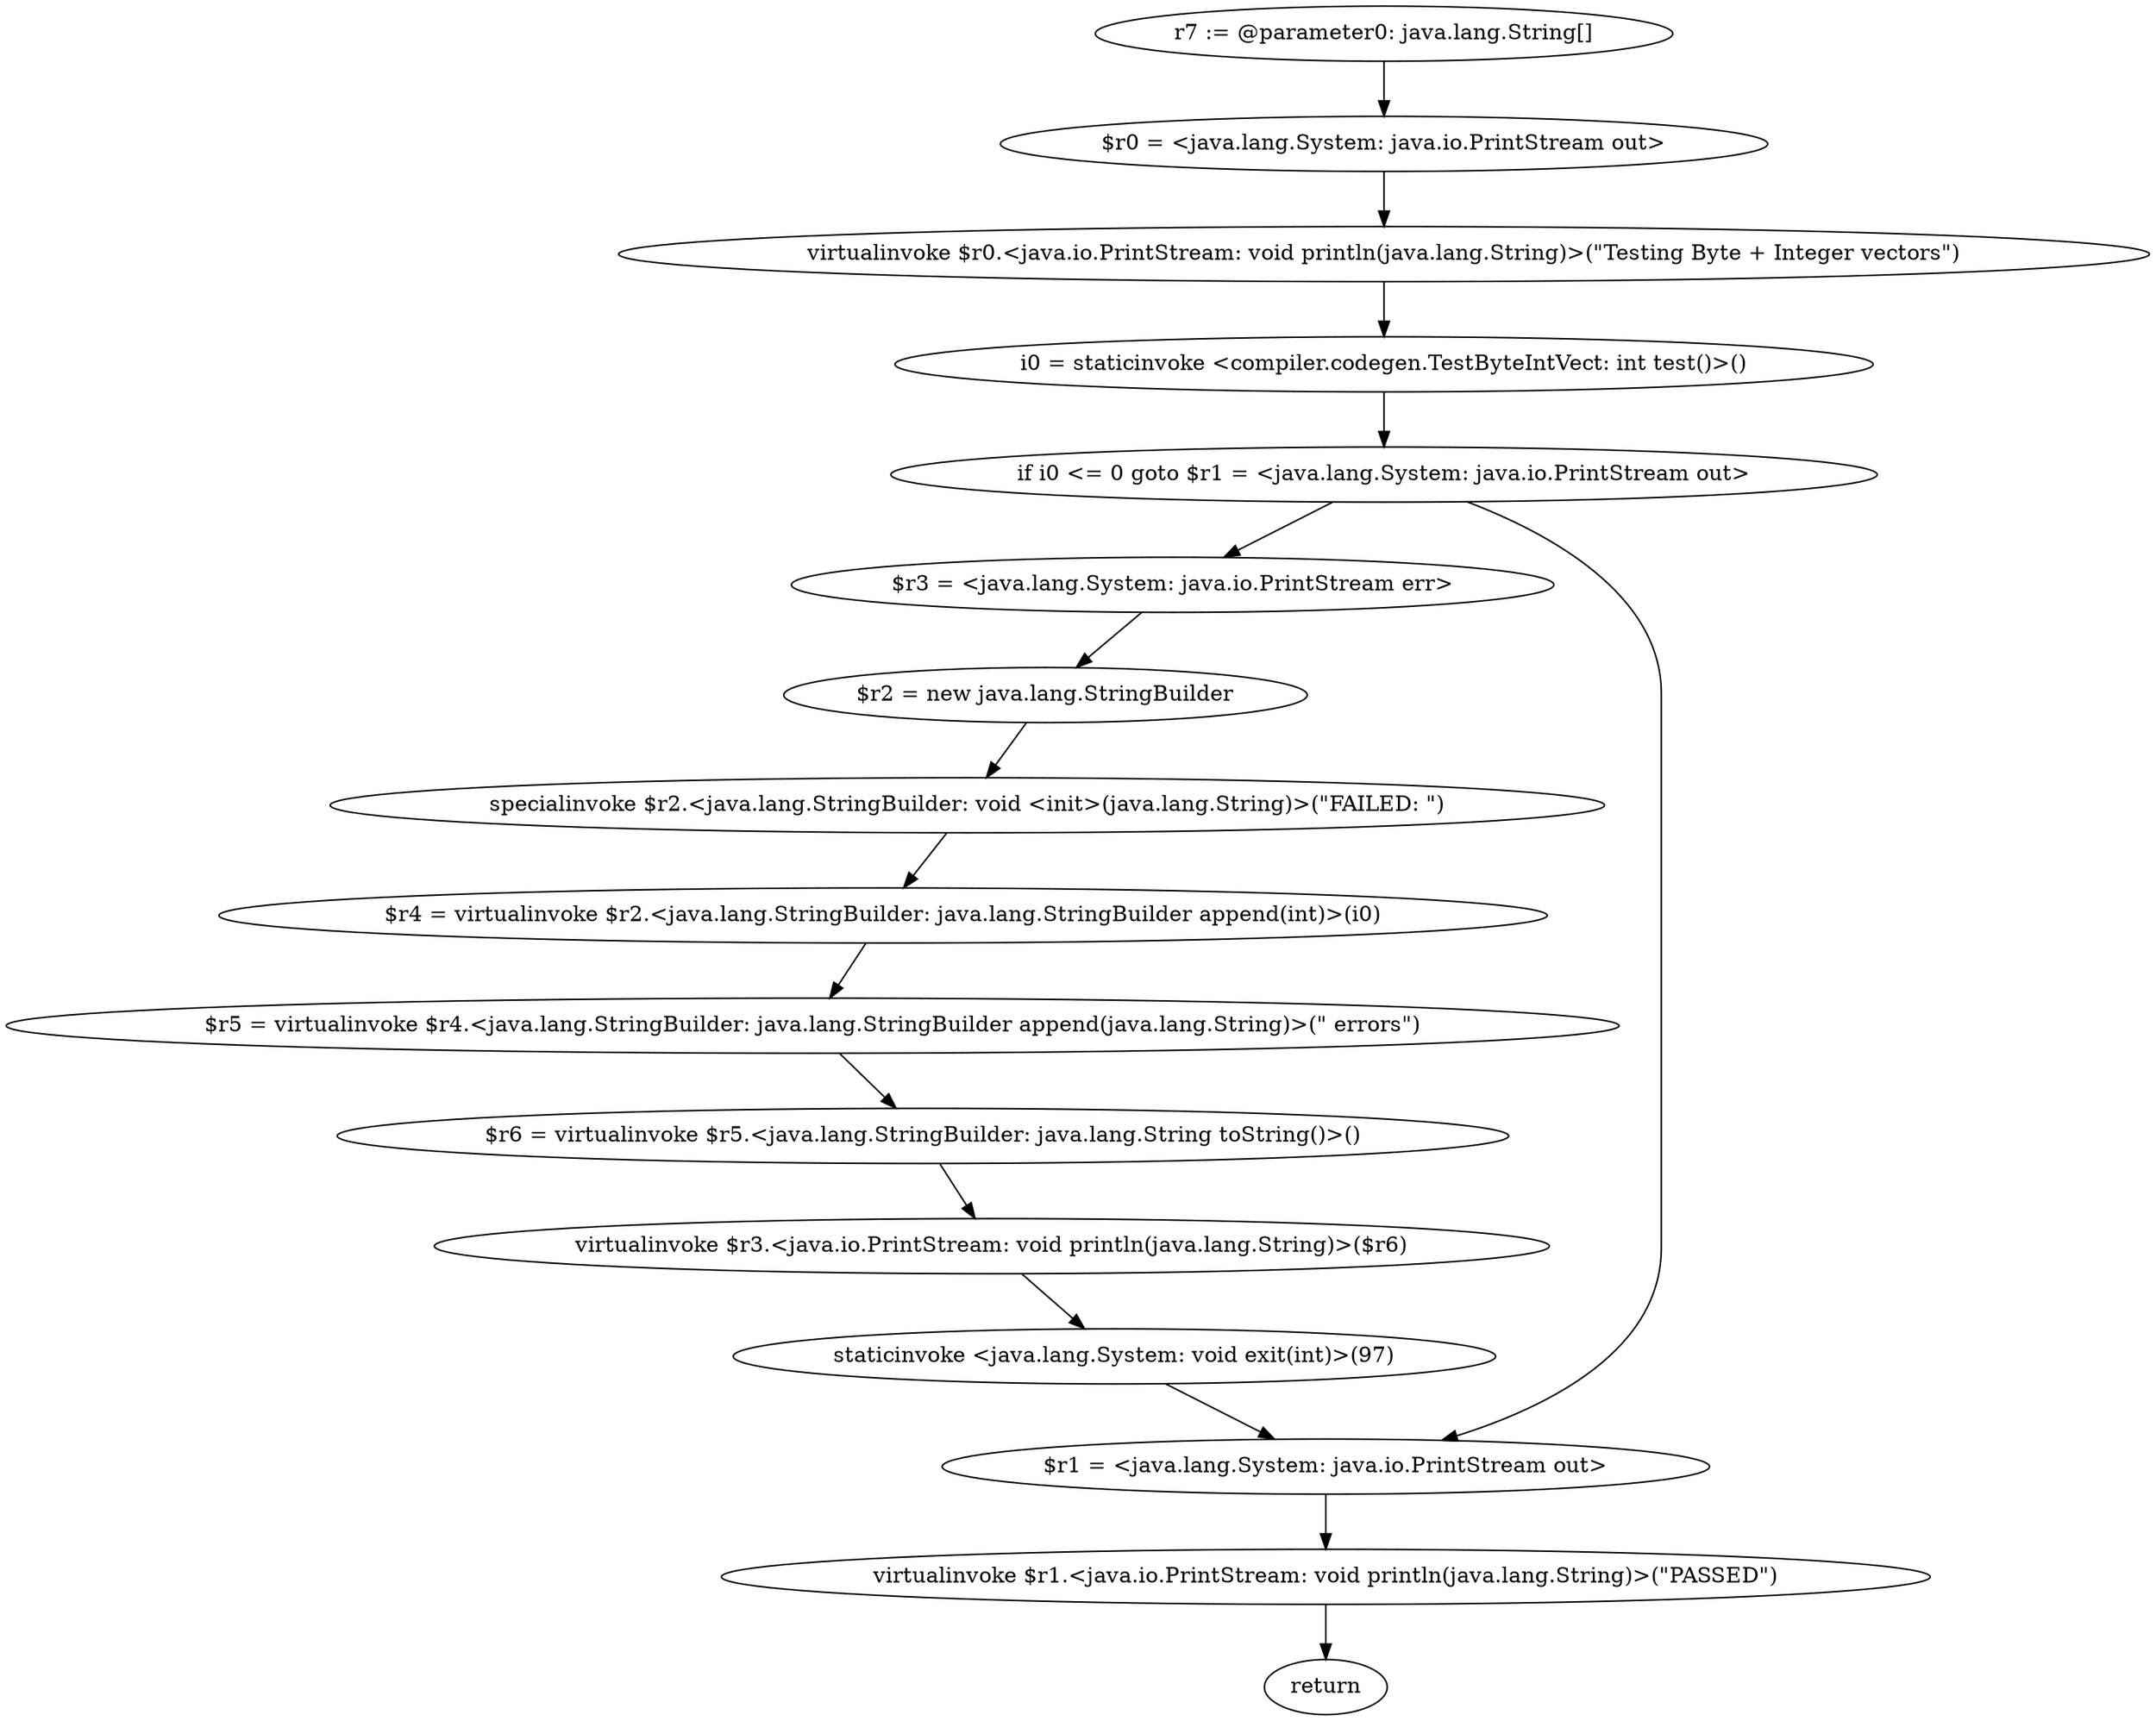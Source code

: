 digraph "unitGraph" {
    "r7 := @parameter0: java.lang.String[]"
    "$r0 = <java.lang.System: java.io.PrintStream out>"
    "virtualinvoke $r0.<java.io.PrintStream: void println(java.lang.String)>(\"Testing Byte + Integer vectors\")"
    "i0 = staticinvoke <compiler.codegen.TestByteIntVect: int test()>()"
    "if i0 <= 0 goto $r1 = <java.lang.System: java.io.PrintStream out>"
    "$r3 = <java.lang.System: java.io.PrintStream err>"
    "$r2 = new java.lang.StringBuilder"
    "specialinvoke $r2.<java.lang.StringBuilder: void <init>(java.lang.String)>(\"FAILED: \")"
    "$r4 = virtualinvoke $r2.<java.lang.StringBuilder: java.lang.StringBuilder append(int)>(i0)"
    "$r5 = virtualinvoke $r4.<java.lang.StringBuilder: java.lang.StringBuilder append(java.lang.String)>(\" errors\")"
    "$r6 = virtualinvoke $r5.<java.lang.StringBuilder: java.lang.String toString()>()"
    "virtualinvoke $r3.<java.io.PrintStream: void println(java.lang.String)>($r6)"
    "staticinvoke <java.lang.System: void exit(int)>(97)"
    "$r1 = <java.lang.System: java.io.PrintStream out>"
    "virtualinvoke $r1.<java.io.PrintStream: void println(java.lang.String)>(\"PASSED\")"
    "return"
    "r7 := @parameter0: java.lang.String[]"->"$r0 = <java.lang.System: java.io.PrintStream out>";
    "$r0 = <java.lang.System: java.io.PrintStream out>"->"virtualinvoke $r0.<java.io.PrintStream: void println(java.lang.String)>(\"Testing Byte + Integer vectors\")";
    "virtualinvoke $r0.<java.io.PrintStream: void println(java.lang.String)>(\"Testing Byte + Integer vectors\")"->"i0 = staticinvoke <compiler.codegen.TestByteIntVect: int test()>()";
    "i0 = staticinvoke <compiler.codegen.TestByteIntVect: int test()>()"->"if i0 <= 0 goto $r1 = <java.lang.System: java.io.PrintStream out>";
    "if i0 <= 0 goto $r1 = <java.lang.System: java.io.PrintStream out>"->"$r3 = <java.lang.System: java.io.PrintStream err>";
    "if i0 <= 0 goto $r1 = <java.lang.System: java.io.PrintStream out>"->"$r1 = <java.lang.System: java.io.PrintStream out>";
    "$r3 = <java.lang.System: java.io.PrintStream err>"->"$r2 = new java.lang.StringBuilder";
    "$r2 = new java.lang.StringBuilder"->"specialinvoke $r2.<java.lang.StringBuilder: void <init>(java.lang.String)>(\"FAILED: \")";
    "specialinvoke $r2.<java.lang.StringBuilder: void <init>(java.lang.String)>(\"FAILED: \")"->"$r4 = virtualinvoke $r2.<java.lang.StringBuilder: java.lang.StringBuilder append(int)>(i0)";
    "$r4 = virtualinvoke $r2.<java.lang.StringBuilder: java.lang.StringBuilder append(int)>(i0)"->"$r5 = virtualinvoke $r4.<java.lang.StringBuilder: java.lang.StringBuilder append(java.lang.String)>(\" errors\")";
    "$r5 = virtualinvoke $r4.<java.lang.StringBuilder: java.lang.StringBuilder append(java.lang.String)>(\" errors\")"->"$r6 = virtualinvoke $r5.<java.lang.StringBuilder: java.lang.String toString()>()";
    "$r6 = virtualinvoke $r5.<java.lang.StringBuilder: java.lang.String toString()>()"->"virtualinvoke $r3.<java.io.PrintStream: void println(java.lang.String)>($r6)";
    "virtualinvoke $r3.<java.io.PrintStream: void println(java.lang.String)>($r6)"->"staticinvoke <java.lang.System: void exit(int)>(97)";
    "staticinvoke <java.lang.System: void exit(int)>(97)"->"$r1 = <java.lang.System: java.io.PrintStream out>";
    "$r1 = <java.lang.System: java.io.PrintStream out>"->"virtualinvoke $r1.<java.io.PrintStream: void println(java.lang.String)>(\"PASSED\")";
    "virtualinvoke $r1.<java.io.PrintStream: void println(java.lang.String)>(\"PASSED\")"->"return";
}
